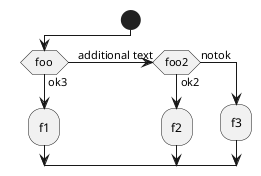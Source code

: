 {
  "sha1": "lead1zbhpwb3ttsxcgcslh55w8rae5a",
  "insertion": {
    "when": "2024-06-03T18:59:34.022Z",
    "url": "https://forum.plantuml.net/14810/additional-text-for-elseif-missing-when-using-useverticalif",
    "user": "plantuml@gmail.com"
  }
}
@startuml
'!pragma useVerticalIf on
start
if (foo) then (ok3)
  :f1;
(additional text) elseif (foo2) then (ok2)
  :f2;
else (notok)
  :f3;
endif
@enduml
